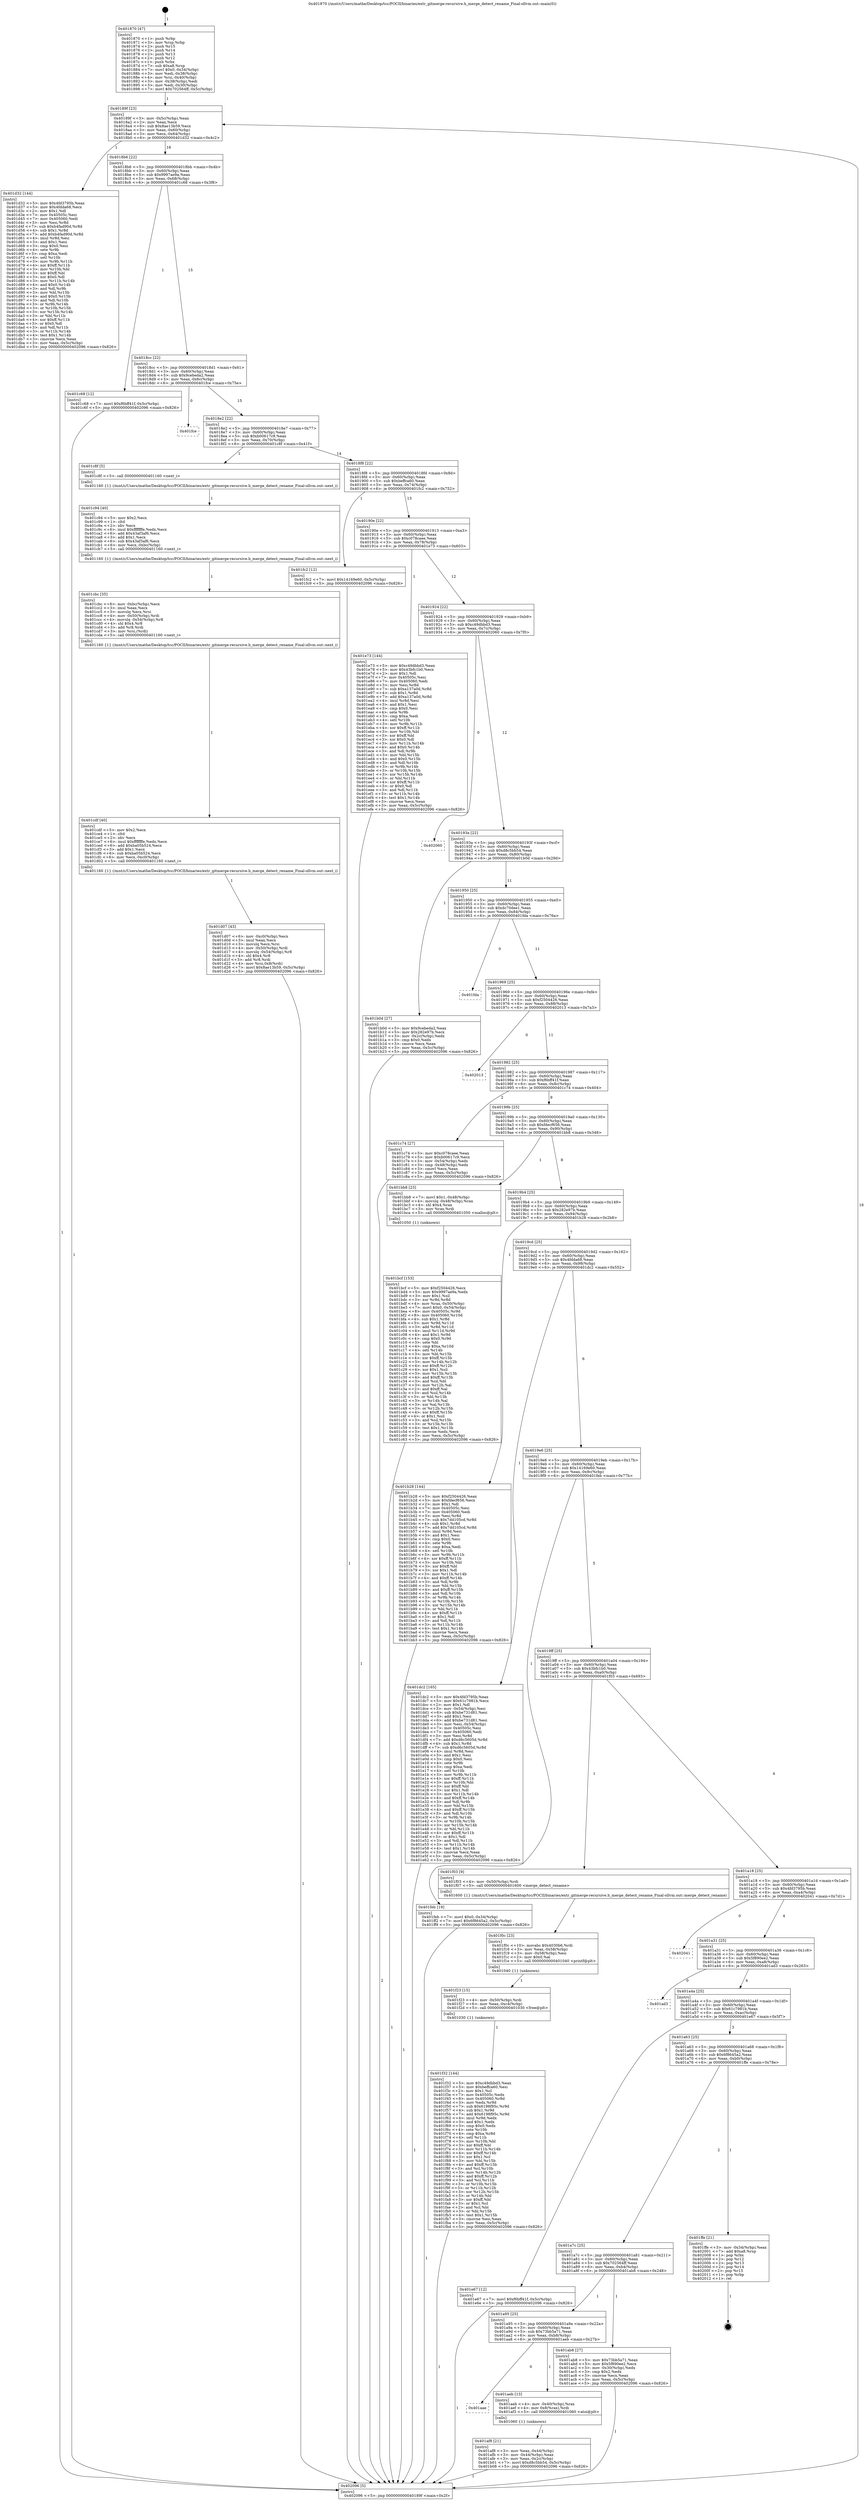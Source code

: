 digraph "0x401870" {
  label = "0x401870 (/mnt/c/Users/mathe/Desktop/tcc/POCII/binaries/extr_gitmerge-recursive.h_merge_detect_rename_Final-ollvm.out::main(0))"
  labelloc = "t"
  node[shape=record]

  Entry [label="",width=0.3,height=0.3,shape=circle,fillcolor=black,style=filled]
  "0x40189f" [label="{
     0x40189f [23]\l
     | [instrs]\l
     &nbsp;&nbsp;0x40189f \<+3\>: mov -0x5c(%rbp),%eax\l
     &nbsp;&nbsp;0x4018a2 \<+2\>: mov %eax,%ecx\l
     &nbsp;&nbsp;0x4018a4 \<+6\>: sub $0x8ae13b59,%ecx\l
     &nbsp;&nbsp;0x4018aa \<+3\>: mov %eax,-0x60(%rbp)\l
     &nbsp;&nbsp;0x4018ad \<+3\>: mov %ecx,-0x64(%rbp)\l
     &nbsp;&nbsp;0x4018b0 \<+6\>: je 0000000000401d32 \<main+0x4c2\>\l
  }"]
  "0x401d32" [label="{
     0x401d32 [144]\l
     | [instrs]\l
     &nbsp;&nbsp;0x401d32 \<+5\>: mov $0x4fd3795b,%eax\l
     &nbsp;&nbsp;0x401d37 \<+5\>: mov $0x4fdda68,%ecx\l
     &nbsp;&nbsp;0x401d3c \<+2\>: mov $0x1,%dl\l
     &nbsp;&nbsp;0x401d3e \<+7\>: mov 0x40505c,%esi\l
     &nbsp;&nbsp;0x401d45 \<+7\>: mov 0x405060,%edi\l
     &nbsp;&nbsp;0x401d4c \<+3\>: mov %esi,%r8d\l
     &nbsp;&nbsp;0x401d4f \<+7\>: sub $0xb4fad90d,%r8d\l
     &nbsp;&nbsp;0x401d56 \<+4\>: sub $0x1,%r8d\l
     &nbsp;&nbsp;0x401d5a \<+7\>: add $0xb4fad90d,%r8d\l
     &nbsp;&nbsp;0x401d61 \<+4\>: imul %r8d,%esi\l
     &nbsp;&nbsp;0x401d65 \<+3\>: and $0x1,%esi\l
     &nbsp;&nbsp;0x401d68 \<+3\>: cmp $0x0,%esi\l
     &nbsp;&nbsp;0x401d6b \<+4\>: sete %r9b\l
     &nbsp;&nbsp;0x401d6f \<+3\>: cmp $0xa,%edi\l
     &nbsp;&nbsp;0x401d72 \<+4\>: setl %r10b\l
     &nbsp;&nbsp;0x401d76 \<+3\>: mov %r9b,%r11b\l
     &nbsp;&nbsp;0x401d79 \<+4\>: xor $0xff,%r11b\l
     &nbsp;&nbsp;0x401d7d \<+3\>: mov %r10b,%bl\l
     &nbsp;&nbsp;0x401d80 \<+3\>: xor $0xff,%bl\l
     &nbsp;&nbsp;0x401d83 \<+3\>: xor $0x0,%dl\l
     &nbsp;&nbsp;0x401d86 \<+3\>: mov %r11b,%r14b\l
     &nbsp;&nbsp;0x401d89 \<+4\>: and $0x0,%r14b\l
     &nbsp;&nbsp;0x401d8d \<+3\>: and %dl,%r9b\l
     &nbsp;&nbsp;0x401d90 \<+3\>: mov %bl,%r15b\l
     &nbsp;&nbsp;0x401d93 \<+4\>: and $0x0,%r15b\l
     &nbsp;&nbsp;0x401d97 \<+3\>: and %dl,%r10b\l
     &nbsp;&nbsp;0x401d9a \<+3\>: or %r9b,%r14b\l
     &nbsp;&nbsp;0x401d9d \<+3\>: or %r10b,%r15b\l
     &nbsp;&nbsp;0x401da0 \<+3\>: xor %r15b,%r14b\l
     &nbsp;&nbsp;0x401da3 \<+3\>: or %bl,%r11b\l
     &nbsp;&nbsp;0x401da6 \<+4\>: xor $0xff,%r11b\l
     &nbsp;&nbsp;0x401daa \<+3\>: or $0x0,%dl\l
     &nbsp;&nbsp;0x401dad \<+3\>: and %dl,%r11b\l
     &nbsp;&nbsp;0x401db0 \<+3\>: or %r11b,%r14b\l
     &nbsp;&nbsp;0x401db3 \<+4\>: test $0x1,%r14b\l
     &nbsp;&nbsp;0x401db7 \<+3\>: cmovne %ecx,%eax\l
     &nbsp;&nbsp;0x401dba \<+3\>: mov %eax,-0x5c(%rbp)\l
     &nbsp;&nbsp;0x401dbd \<+5\>: jmp 0000000000402096 \<main+0x826\>\l
  }"]
  "0x4018b6" [label="{
     0x4018b6 [22]\l
     | [instrs]\l
     &nbsp;&nbsp;0x4018b6 \<+5\>: jmp 00000000004018bb \<main+0x4b\>\l
     &nbsp;&nbsp;0x4018bb \<+3\>: mov -0x60(%rbp),%eax\l
     &nbsp;&nbsp;0x4018be \<+5\>: sub $0x9997ae9a,%eax\l
     &nbsp;&nbsp;0x4018c3 \<+3\>: mov %eax,-0x68(%rbp)\l
     &nbsp;&nbsp;0x4018c6 \<+6\>: je 0000000000401c68 \<main+0x3f8\>\l
  }"]
  Exit [label="",width=0.3,height=0.3,shape=circle,fillcolor=black,style=filled,peripheries=2]
  "0x401c68" [label="{
     0x401c68 [12]\l
     | [instrs]\l
     &nbsp;&nbsp;0x401c68 \<+7\>: movl $0xf6bff41f,-0x5c(%rbp)\l
     &nbsp;&nbsp;0x401c6f \<+5\>: jmp 0000000000402096 \<main+0x826\>\l
  }"]
  "0x4018cc" [label="{
     0x4018cc [22]\l
     | [instrs]\l
     &nbsp;&nbsp;0x4018cc \<+5\>: jmp 00000000004018d1 \<main+0x61\>\l
     &nbsp;&nbsp;0x4018d1 \<+3\>: mov -0x60(%rbp),%eax\l
     &nbsp;&nbsp;0x4018d4 \<+5\>: sub $0x9cebeda2,%eax\l
     &nbsp;&nbsp;0x4018d9 \<+3\>: mov %eax,-0x6c(%rbp)\l
     &nbsp;&nbsp;0x4018dc \<+6\>: je 0000000000401fce \<main+0x75e\>\l
  }"]
  "0x401f32" [label="{
     0x401f32 [144]\l
     | [instrs]\l
     &nbsp;&nbsp;0x401f32 \<+5\>: mov $0xc49dbbd3,%eax\l
     &nbsp;&nbsp;0x401f37 \<+5\>: mov $0xbeffca60,%esi\l
     &nbsp;&nbsp;0x401f3c \<+2\>: mov $0x1,%cl\l
     &nbsp;&nbsp;0x401f3e \<+7\>: mov 0x40505c,%edx\l
     &nbsp;&nbsp;0x401f45 \<+8\>: mov 0x405060,%r8d\l
     &nbsp;&nbsp;0x401f4d \<+3\>: mov %edx,%r9d\l
     &nbsp;&nbsp;0x401f50 \<+7\>: sub $0x6198f95c,%r9d\l
     &nbsp;&nbsp;0x401f57 \<+4\>: sub $0x1,%r9d\l
     &nbsp;&nbsp;0x401f5b \<+7\>: add $0x6198f95c,%r9d\l
     &nbsp;&nbsp;0x401f62 \<+4\>: imul %r9d,%edx\l
     &nbsp;&nbsp;0x401f66 \<+3\>: and $0x1,%edx\l
     &nbsp;&nbsp;0x401f69 \<+3\>: cmp $0x0,%edx\l
     &nbsp;&nbsp;0x401f6c \<+4\>: sete %r10b\l
     &nbsp;&nbsp;0x401f70 \<+4\>: cmp $0xa,%r8d\l
     &nbsp;&nbsp;0x401f74 \<+4\>: setl %r11b\l
     &nbsp;&nbsp;0x401f78 \<+3\>: mov %r10b,%bl\l
     &nbsp;&nbsp;0x401f7b \<+3\>: xor $0xff,%bl\l
     &nbsp;&nbsp;0x401f7e \<+3\>: mov %r11b,%r14b\l
     &nbsp;&nbsp;0x401f81 \<+4\>: xor $0xff,%r14b\l
     &nbsp;&nbsp;0x401f85 \<+3\>: xor $0x1,%cl\l
     &nbsp;&nbsp;0x401f88 \<+3\>: mov %bl,%r15b\l
     &nbsp;&nbsp;0x401f8b \<+4\>: and $0xff,%r15b\l
     &nbsp;&nbsp;0x401f8f \<+3\>: and %cl,%r10b\l
     &nbsp;&nbsp;0x401f92 \<+3\>: mov %r14b,%r12b\l
     &nbsp;&nbsp;0x401f95 \<+4\>: and $0xff,%r12b\l
     &nbsp;&nbsp;0x401f99 \<+3\>: and %cl,%r11b\l
     &nbsp;&nbsp;0x401f9c \<+3\>: or %r10b,%r15b\l
     &nbsp;&nbsp;0x401f9f \<+3\>: or %r11b,%r12b\l
     &nbsp;&nbsp;0x401fa2 \<+3\>: xor %r12b,%r15b\l
     &nbsp;&nbsp;0x401fa5 \<+3\>: or %r14b,%bl\l
     &nbsp;&nbsp;0x401fa8 \<+3\>: xor $0xff,%bl\l
     &nbsp;&nbsp;0x401fab \<+3\>: or $0x1,%cl\l
     &nbsp;&nbsp;0x401fae \<+2\>: and %cl,%bl\l
     &nbsp;&nbsp;0x401fb0 \<+3\>: or %bl,%r15b\l
     &nbsp;&nbsp;0x401fb3 \<+4\>: test $0x1,%r15b\l
     &nbsp;&nbsp;0x401fb7 \<+3\>: cmovne %esi,%eax\l
     &nbsp;&nbsp;0x401fba \<+3\>: mov %eax,-0x5c(%rbp)\l
     &nbsp;&nbsp;0x401fbd \<+5\>: jmp 0000000000402096 \<main+0x826\>\l
  }"]
  "0x401fce" [label="{
     0x401fce\l
  }", style=dashed]
  "0x4018e2" [label="{
     0x4018e2 [22]\l
     | [instrs]\l
     &nbsp;&nbsp;0x4018e2 \<+5\>: jmp 00000000004018e7 \<main+0x77\>\l
     &nbsp;&nbsp;0x4018e7 \<+3\>: mov -0x60(%rbp),%eax\l
     &nbsp;&nbsp;0x4018ea \<+5\>: sub $0xb00617c9,%eax\l
     &nbsp;&nbsp;0x4018ef \<+3\>: mov %eax,-0x70(%rbp)\l
     &nbsp;&nbsp;0x4018f2 \<+6\>: je 0000000000401c8f \<main+0x41f\>\l
  }"]
  "0x401f23" [label="{
     0x401f23 [15]\l
     | [instrs]\l
     &nbsp;&nbsp;0x401f23 \<+4\>: mov -0x50(%rbp),%rdi\l
     &nbsp;&nbsp;0x401f27 \<+6\>: mov %eax,-0xc4(%rbp)\l
     &nbsp;&nbsp;0x401f2d \<+5\>: call 0000000000401030 \<free@plt\>\l
     | [calls]\l
     &nbsp;&nbsp;0x401030 \{1\} (unknown)\l
  }"]
  "0x401c8f" [label="{
     0x401c8f [5]\l
     | [instrs]\l
     &nbsp;&nbsp;0x401c8f \<+5\>: call 0000000000401160 \<next_i\>\l
     | [calls]\l
     &nbsp;&nbsp;0x401160 \{1\} (/mnt/c/Users/mathe/Desktop/tcc/POCII/binaries/extr_gitmerge-recursive.h_merge_detect_rename_Final-ollvm.out::next_i)\l
  }"]
  "0x4018f8" [label="{
     0x4018f8 [22]\l
     | [instrs]\l
     &nbsp;&nbsp;0x4018f8 \<+5\>: jmp 00000000004018fd \<main+0x8d\>\l
     &nbsp;&nbsp;0x4018fd \<+3\>: mov -0x60(%rbp),%eax\l
     &nbsp;&nbsp;0x401900 \<+5\>: sub $0xbeffca60,%eax\l
     &nbsp;&nbsp;0x401905 \<+3\>: mov %eax,-0x74(%rbp)\l
     &nbsp;&nbsp;0x401908 \<+6\>: je 0000000000401fc2 \<main+0x752\>\l
  }"]
  "0x401f0c" [label="{
     0x401f0c [23]\l
     | [instrs]\l
     &nbsp;&nbsp;0x401f0c \<+10\>: movabs $0x4030b6,%rdi\l
     &nbsp;&nbsp;0x401f16 \<+3\>: mov %eax,-0x58(%rbp)\l
     &nbsp;&nbsp;0x401f19 \<+3\>: mov -0x58(%rbp),%esi\l
     &nbsp;&nbsp;0x401f1c \<+2\>: mov $0x0,%al\l
     &nbsp;&nbsp;0x401f1e \<+5\>: call 0000000000401040 \<printf@plt\>\l
     | [calls]\l
     &nbsp;&nbsp;0x401040 \{1\} (unknown)\l
  }"]
  "0x401fc2" [label="{
     0x401fc2 [12]\l
     | [instrs]\l
     &nbsp;&nbsp;0x401fc2 \<+7\>: movl $0x14169e60,-0x5c(%rbp)\l
     &nbsp;&nbsp;0x401fc9 \<+5\>: jmp 0000000000402096 \<main+0x826\>\l
  }"]
  "0x40190e" [label="{
     0x40190e [22]\l
     | [instrs]\l
     &nbsp;&nbsp;0x40190e \<+5\>: jmp 0000000000401913 \<main+0xa3\>\l
     &nbsp;&nbsp;0x401913 \<+3\>: mov -0x60(%rbp),%eax\l
     &nbsp;&nbsp;0x401916 \<+5\>: sub $0xc078caee,%eax\l
     &nbsp;&nbsp;0x40191b \<+3\>: mov %eax,-0x78(%rbp)\l
     &nbsp;&nbsp;0x40191e \<+6\>: je 0000000000401e73 \<main+0x603\>\l
  }"]
  "0x401d07" [label="{
     0x401d07 [43]\l
     | [instrs]\l
     &nbsp;&nbsp;0x401d07 \<+6\>: mov -0xc0(%rbp),%ecx\l
     &nbsp;&nbsp;0x401d0d \<+3\>: imul %eax,%ecx\l
     &nbsp;&nbsp;0x401d10 \<+3\>: movslq %ecx,%rsi\l
     &nbsp;&nbsp;0x401d13 \<+4\>: mov -0x50(%rbp),%rdi\l
     &nbsp;&nbsp;0x401d17 \<+4\>: movslq -0x54(%rbp),%r8\l
     &nbsp;&nbsp;0x401d1b \<+4\>: shl $0x4,%r8\l
     &nbsp;&nbsp;0x401d1f \<+3\>: add %r8,%rdi\l
     &nbsp;&nbsp;0x401d22 \<+4\>: mov %rsi,0x8(%rdi)\l
     &nbsp;&nbsp;0x401d26 \<+7\>: movl $0x8ae13b59,-0x5c(%rbp)\l
     &nbsp;&nbsp;0x401d2d \<+5\>: jmp 0000000000402096 \<main+0x826\>\l
  }"]
  "0x401e73" [label="{
     0x401e73 [144]\l
     | [instrs]\l
     &nbsp;&nbsp;0x401e73 \<+5\>: mov $0xc49dbbd3,%eax\l
     &nbsp;&nbsp;0x401e78 \<+5\>: mov $0x43bfc1b0,%ecx\l
     &nbsp;&nbsp;0x401e7d \<+2\>: mov $0x1,%dl\l
     &nbsp;&nbsp;0x401e7f \<+7\>: mov 0x40505c,%esi\l
     &nbsp;&nbsp;0x401e86 \<+7\>: mov 0x405060,%edi\l
     &nbsp;&nbsp;0x401e8d \<+3\>: mov %esi,%r8d\l
     &nbsp;&nbsp;0x401e90 \<+7\>: sub $0xa137a0d,%r8d\l
     &nbsp;&nbsp;0x401e97 \<+4\>: sub $0x1,%r8d\l
     &nbsp;&nbsp;0x401e9b \<+7\>: add $0xa137a0d,%r8d\l
     &nbsp;&nbsp;0x401ea2 \<+4\>: imul %r8d,%esi\l
     &nbsp;&nbsp;0x401ea6 \<+3\>: and $0x1,%esi\l
     &nbsp;&nbsp;0x401ea9 \<+3\>: cmp $0x0,%esi\l
     &nbsp;&nbsp;0x401eac \<+4\>: sete %r9b\l
     &nbsp;&nbsp;0x401eb0 \<+3\>: cmp $0xa,%edi\l
     &nbsp;&nbsp;0x401eb3 \<+4\>: setl %r10b\l
     &nbsp;&nbsp;0x401eb7 \<+3\>: mov %r9b,%r11b\l
     &nbsp;&nbsp;0x401eba \<+4\>: xor $0xff,%r11b\l
     &nbsp;&nbsp;0x401ebe \<+3\>: mov %r10b,%bl\l
     &nbsp;&nbsp;0x401ec1 \<+3\>: xor $0xff,%bl\l
     &nbsp;&nbsp;0x401ec4 \<+3\>: xor $0x0,%dl\l
     &nbsp;&nbsp;0x401ec7 \<+3\>: mov %r11b,%r14b\l
     &nbsp;&nbsp;0x401eca \<+4\>: and $0x0,%r14b\l
     &nbsp;&nbsp;0x401ece \<+3\>: and %dl,%r9b\l
     &nbsp;&nbsp;0x401ed1 \<+3\>: mov %bl,%r15b\l
     &nbsp;&nbsp;0x401ed4 \<+4\>: and $0x0,%r15b\l
     &nbsp;&nbsp;0x401ed8 \<+3\>: and %dl,%r10b\l
     &nbsp;&nbsp;0x401edb \<+3\>: or %r9b,%r14b\l
     &nbsp;&nbsp;0x401ede \<+3\>: or %r10b,%r15b\l
     &nbsp;&nbsp;0x401ee1 \<+3\>: xor %r15b,%r14b\l
     &nbsp;&nbsp;0x401ee4 \<+3\>: or %bl,%r11b\l
     &nbsp;&nbsp;0x401ee7 \<+4\>: xor $0xff,%r11b\l
     &nbsp;&nbsp;0x401eeb \<+3\>: or $0x0,%dl\l
     &nbsp;&nbsp;0x401eee \<+3\>: and %dl,%r11b\l
     &nbsp;&nbsp;0x401ef1 \<+3\>: or %r11b,%r14b\l
     &nbsp;&nbsp;0x401ef4 \<+4\>: test $0x1,%r14b\l
     &nbsp;&nbsp;0x401ef8 \<+3\>: cmovne %ecx,%eax\l
     &nbsp;&nbsp;0x401efb \<+3\>: mov %eax,-0x5c(%rbp)\l
     &nbsp;&nbsp;0x401efe \<+5\>: jmp 0000000000402096 \<main+0x826\>\l
  }"]
  "0x401924" [label="{
     0x401924 [22]\l
     | [instrs]\l
     &nbsp;&nbsp;0x401924 \<+5\>: jmp 0000000000401929 \<main+0xb9\>\l
     &nbsp;&nbsp;0x401929 \<+3\>: mov -0x60(%rbp),%eax\l
     &nbsp;&nbsp;0x40192c \<+5\>: sub $0xc49dbbd3,%eax\l
     &nbsp;&nbsp;0x401931 \<+3\>: mov %eax,-0x7c(%rbp)\l
     &nbsp;&nbsp;0x401934 \<+6\>: je 0000000000402060 \<main+0x7f0\>\l
  }"]
  "0x401cdf" [label="{
     0x401cdf [40]\l
     | [instrs]\l
     &nbsp;&nbsp;0x401cdf \<+5\>: mov $0x2,%ecx\l
     &nbsp;&nbsp;0x401ce4 \<+1\>: cltd\l
     &nbsp;&nbsp;0x401ce5 \<+2\>: idiv %ecx\l
     &nbsp;&nbsp;0x401ce7 \<+6\>: imul $0xfffffffe,%edx,%ecx\l
     &nbsp;&nbsp;0x401ced \<+6\>: add $0xba05b524,%ecx\l
     &nbsp;&nbsp;0x401cf3 \<+3\>: add $0x1,%ecx\l
     &nbsp;&nbsp;0x401cf6 \<+6\>: sub $0xba05b524,%ecx\l
     &nbsp;&nbsp;0x401cfc \<+6\>: mov %ecx,-0xc0(%rbp)\l
     &nbsp;&nbsp;0x401d02 \<+5\>: call 0000000000401160 \<next_i\>\l
     | [calls]\l
     &nbsp;&nbsp;0x401160 \{1\} (/mnt/c/Users/mathe/Desktop/tcc/POCII/binaries/extr_gitmerge-recursive.h_merge_detect_rename_Final-ollvm.out::next_i)\l
  }"]
  "0x402060" [label="{
     0x402060\l
  }", style=dashed]
  "0x40193a" [label="{
     0x40193a [22]\l
     | [instrs]\l
     &nbsp;&nbsp;0x40193a \<+5\>: jmp 000000000040193f \<main+0xcf\>\l
     &nbsp;&nbsp;0x40193f \<+3\>: mov -0x60(%rbp),%eax\l
     &nbsp;&nbsp;0x401942 \<+5\>: sub $0xd8c5bb54,%eax\l
     &nbsp;&nbsp;0x401947 \<+3\>: mov %eax,-0x80(%rbp)\l
     &nbsp;&nbsp;0x40194a \<+6\>: je 0000000000401b0d \<main+0x29d\>\l
  }"]
  "0x401cbc" [label="{
     0x401cbc [35]\l
     | [instrs]\l
     &nbsp;&nbsp;0x401cbc \<+6\>: mov -0xbc(%rbp),%ecx\l
     &nbsp;&nbsp;0x401cc2 \<+3\>: imul %eax,%ecx\l
     &nbsp;&nbsp;0x401cc5 \<+3\>: movslq %ecx,%rsi\l
     &nbsp;&nbsp;0x401cc8 \<+4\>: mov -0x50(%rbp),%rdi\l
     &nbsp;&nbsp;0x401ccc \<+4\>: movslq -0x54(%rbp),%r8\l
     &nbsp;&nbsp;0x401cd0 \<+4\>: shl $0x4,%r8\l
     &nbsp;&nbsp;0x401cd4 \<+3\>: add %r8,%rdi\l
     &nbsp;&nbsp;0x401cd7 \<+3\>: mov %rsi,(%rdi)\l
     &nbsp;&nbsp;0x401cda \<+5\>: call 0000000000401160 \<next_i\>\l
     | [calls]\l
     &nbsp;&nbsp;0x401160 \{1\} (/mnt/c/Users/mathe/Desktop/tcc/POCII/binaries/extr_gitmerge-recursive.h_merge_detect_rename_Final-ollvm.out::next_i)\l
  }"]
  "0x401b0d" [label="{
     0x401b0d [27]\l
     | [instrs]\l
     &nbsp;&nbsp;0x401b0d \<+5\>: mov $0x9cebeda2,%eax\l
     &nbsp;&nbsp;0x401b12 \<+5\>: mov $0x282e97b,%ecx\l
     &nbsp;&nbsp;0x401b17 \<+3\>: mov -0x2c(%rbp),%edx\l
     &nbsp;&nbsp;0x401b1a \<+3\>: cmp $0x0,%edx\l
     &nbsp;&nbsp;0x401b1d \<+3\>: cmove %ecx,%eax\l
     &nbsp;&nbsp;0x401b20 \<+3\>: mov %eax,-0x5c(%rbp)\l
     &nbsp;&nbsp;0x401b23 \<+5\>: jmp 0000000000402096 \<main+0x826\>\l
  }"]
  "0x401950" [label="{
     0x401950 [25]\l
     | [instrs]\l
     &nbsp;&nbsp;0x401950 \<+5\>: jmp 0000000000401955 \<main+0xe5\>\l
     &nbsp;&nbsp;0x401955 \<+3\>: mov -0x60(%rbp),%eax\l
     &nbsp;&nbsp;0x401958 \<+5\>: sub $0xdc70dee1,%eax\l
     &nbsp;&nbsp;0x40195d \<+6\>: mov %eax,-0x84(%rbp)\l
     &nbsp;&nbsp;0x401963 \<+6\>: je 0000000000401fda \<main+0x76a\>\l
  }"]
  "0x401c94" [label="{
     0x401c94 [40]\l
     | [instrs]\l
     &nbsp;&nbsp;0x401c94 \<+5\>: mov $0x2,%ecx\l
     &nbsp;&nbsp;0x401c99 \<+1\>: cltd\l
     &nbsp;&nbsp;0x401c9a \<+2\>: idiv %ecx\l
     &nbsp;&nbsp;0x401c9c \<+6\>: imul $0xfffffffe,%edx,%ecx\l
     &nbsp;&nbsp;0x401ca2 \<+6\>: add $0x43af3af6,%ecx\l
     &nbsp;&nbsp;0x401ca8 \<+3\>: add $0x1,%ecx\l
     &nbsp;&nbsp;0x401cab \<+6\>: sub $0x43af3af6,%ecx\l
     &nbsp;&nbsp;0x401cb1 \<+6\>: mov %ecx,-0xbc(%rbp)\l
     &nbsp;&nbsp;0x401cb7 \<+5\>: call 0000000000401160 \<next_i\>\l
     | [calls]\l
     &nbsp;&nbsp;0x401160 \{1\} (/mnt/c/Users/mathe/Desktop/tcc/POCII/binaries/extr_gitmerge-recursive.h_merge_detect_rename_Final-ollvm.out::next_i)\l
  }"]
  "0x401fda" [label="{
     0x401fda\l
  }", style=dashed]
  "0x401969" [label="{
     0x401969 [25]\l
     | [instrs]\l
     &nbsp;&nbsp;0x401969 \<+5\>: jmp 000000000040196e \<main+0xfe\>\l
     &nbsp;&nbsp;0x40196e \<+3\>: mov -0x60(%rbp),%eax\l
     &nbsp;&nbsp;0x401971 \<+5\>: sub $0xf2504426,%eax\l
     &nbsp;&nbsp;0x401976 \<+6\>: mov %eax,-0x88(%rbp)\l
     &nbsp;&nbsp;0x40197c \<+6\>: je 0000000000402013 \<main+0x7a3\>\l
  }"]
  "0x401bcf" [label="{
     0x401bcf [153]\l
     | [instrs]\l
     &nbsp;&nbsp;0x401bcf \<+5\>: mov $0xf2504426,%ecx\l
     &nbsp;&nbsp;0x401bd4 \<+5\>: mov $0x9997ae9a,%edx\l
     &nbsp;&nbsp;0x401bd9 \<+3\>: mov $0x1,%sil\l
     &nbsp;&nbsp;0x401bdc \<+3\>: xor %r8d,%r8d\l
     &nbsp;&nbsp;0x401bdf \<+4\>: mov %rax,-0x50(%rbp)\l
     &nbsp;&nbsp;0x401be3 \<+7\>: movl $0x0,-0x54(%rbp)\l
     &nbsp;&nbsp;0x401bea \<+8\>: mov 0x40505c,%r9d\l
     &nbsp;&nbsp;0x401bf2 \<+8\>: mov 0x405060,%r10d\l
     &nbsp;&nbsp;0x401bfa \<+4\>: sub $0x1,%r8d\l
     &nbsp;&nbsp;0x401bfe \<+3\>: mov %r9d,%r11d\l
     &nbsp;&nbsp;0x401c01 \<+3\>: add %r8d,%r11d\l
     &nbsp;&nbsp;0x401c04 \<+4\>: imul %r11d,%r9d\l
     &nbsp;&nbsp;0x401c08 \<+4\>: and $0x1,%r9d\l
     &nbsp;&nbsp;0x401c0c \<+4\>: cmp $0x0,%r9d\l
     &nbsp;&nbsp;0x401c10 \<+3\>: sete %bl\l
     &nbsp;&nbsp;0x401c13 \<+4\>: cmp $0xa,%r10d\l
     &nbsp;&nbsp;0x401c17 \<+4\>: setl %r14b\l
     &nbsp;&nbsp;0x401c1b \<+3\>: mov %bl,%r15b\l
     &nbsp;&nbsp;0x401c1e \<+4\>: xor $0xff,%r15b\l
     &nbsp;&nbsp;0x401c22 \<+3\>: mov %r14b,%r12b\l
     &nbsp;&nbsp;0x401c25 \<+4\>: xor $0xff,%r12b\l
     &nbsp;&nbsp;0x401c29 \<+4\>: xor $0x1,%sil\l
     &nbsp;&nbsp;0x401c2d \<+3\>: mov %r15b,%r13b\l
     &nbsp;&nbsp;0x401c30 \<+4\>: and $0xff,%r13b\l
     &nbsp;&nbsp;0x401c34 \<+3\>: and %sil,%bl\l
     &nbsp;&nbsp;0x401c37 \<+3\>: mov %r12b,%al\l
     &nbsp;&nbsp;0x401c3a \<+2\>: and $0xff,%al\l
     &nbsp;&nbsp;0x401c3c \<+3\>: and %sil,%r14b\l
     &nbsp;&nbsp;0x401c3f \<+3\>: or %bl,%r13b\l
     &nbsp;&nbsp;0x401c42 \<+3\>: or %r14b,%al\l
     &nbsp;&nbsp;0x401c45 \<+3\>: xor %al,%r13b\l
     &nbsp;&nbsp;0x401c48 \<+3\>: or %r12b,%r15b\l
     &nbsp;&nbsp;0x401c4b \<+4\>: xor $0xff,%r15b\l
     &nbsp;&nbsp;0x401c4f \<+4\>: or $0x1,%sil\l
     &nbsp;&nbsp;0x401c53 \<+3\>: and %sil,%r15b\l
     &nbsp;&nbsp;0x401c56 \<+3\>: or %r15b,%r13b\l
     &nbsp;&nbsp;0x401c59 \<+4\>: test $0x1,%r13b\l
     &nbsp;&nbsp;0x401c5d \<+3\>: cmovne %edx,%ecx\l
     &nbsp;&nbsp;0x401c60 \<+3\>: mov %ecx,-0x5c(%rbp)\l
     &nbsp;&nbsp;0x401c63 \<+5\>: jmp 0000000000402096 \<main+0x826\>\l
  }"]
  "0x402013" [label="{
     0x402013\l
  }", style=dashed]
  "0x401982" [label="{
     0x401982 [25]\l
     | [instrs]\l
     &nbsp;&nbsp;0x401982 \<+5\>: jmp 0000000000401987 \<main+0x117\>\l
     &nbsp;&nbsp;0x401987 \<+3\>: mov -0x60(%rbp),%eax\l
     &nbsp;&nbsp;0x40198a \<+5\>: sub $0xf6bff41f,%eax\l
     &nbsp;&nbsp;0x40198f \<+6\>: mov %eax,-0x8c(%rbp)\l
     &nbsp;&nbsp;0x401995 \<+6\>: je 0000000000401c74 \<main+0x404\>\l
  }"]
  "0x401af8" [label="{
     0x401af8 [21]\l
     | [instrs]\l
     &nbsp;&nbsp;0x401af8 \<+3\>: mov %eax,-0x44(%rbp)\l
     &nbsp;&nbsp;0x401afb \<+3\>: mov -0x44(%rbp),%eax\l
     &nbsp;&nbsp;0x401afe \<+3\>: mov %eax,-0x2c(%rbp)\l
     &nbsp;&nbsp;0x401b01 \<+7\>: movl $0xd8c5bb54,-0x5c(%rbp)\l
     &nbsp;&nbsp;0x401b08 \<+5\>: jmp 0000000000402096 \<main+0x826\>\l
  }"]
  "0x401c74" [label="{
     0x401c74 [27]\l
     | [instrs]\l
     &nbsp;&nbsp;0x401c74 \<+5\>: mov $0xc078caee,%eax\l
     &nbsp;&nbsp;0x401c79 \<+5\>: mov $0xb00617c9,%ecx\l
     &nbsp;&nbsp;0x401c7e \<+3\>: mov -0x54(%rbp),%edx\l
     &nbsp;&nbsp;0x401c81 \<+3\>: cmp -0x48(%rbp),%edx\l
     &nbsp;&nbsp;0x401c84 \<+3\>: cmovl %ecx,%eax\l
     &nbsp;&nbsp;0x401c87 \<+3\>: mov %eax,-0x5c(%rbp)\l
     &nbsp;&nbsp;0x401c8a \<+5\>: jmp 0000000000402096 \<main+0x826\>\l
  }"]
  "0x40199b" [label="{
     0x40199b [25]\l
     | [instrs]\l
     &nbsp;&nbsp;0x40199b \<+5\>: jmp 00000000004019a0 \<main+0x130\>\l
     &nbsp;&nbsp;0x4019a0 \<+3\>: mov -0x60(%rbp),%eax\l
     &nbsp;&nbsp;0x4019a3 \<+5\>: sub $0xfdecf656,%eax\l
     &nbsp;&nbsp;0x4019a8 \<+6\>: mov %eax,-0x90(%rbp)\l
     &nbsp;&nbsp;0x4019ae \<+6\>: je 0000000000401bb8 \<main+0x348\>\l
  }"]
  "0x401aae" [label="{
     0x401aae\l
  }", style=dashed]
  "0x401bb8" [label="{
     0x401bb8 [23]\l
     | [instrs]\l
     &nbsp;&nbsp;0x401bb8 \<+7\>: movl $0x1,-0x48(%rbp)\l
     &nbsp;&nbsp;0x401bbf \<+4\>: movslq -0x48(%rbp),%rax\l
     &nbsp;&nbsp;0x401bc3 \<+4\>: shl $0x4,%rax\l
     &nbsp;&nbsp;0x401bc7 \<+3\>: mov %rax,%rdi\l
     &nbsp;&nbsp;0x401bca \<+5\>: call 0000000000401050 \<malloc@plt\>\l
     | [calls]\l
     &nbsp;&nbsp;0x401050 \{1\} (unknown)\l
  }"]
  "0x4019b4" [label="{
     0x4019b4 [25]\l
     | [instrs]\l
     &nbsp;&nbsp;0x4019b4 \<+5\>: jmp 00000000004019b9 \<main+0x149\>\l
     &nbsp;&nbsp;0x4019b9 \<+3\>: mov -0x60(%rbp),%eax\l
     &nbsp;&nbsp;0x4019bc \<+5\>: sub $0x282e97b,%eax\l
     &nbsp;&nbsp;0x4019c1 \<+6\>: mov %eax,-0x94(%rbp)\l
     &nbsp;&nbsp;0x4019c7 \<+6\>: je 0000000000401b28 \<main+0x2b8\>\l
  }"]
  "0x401aeb" [label="{
     0x401aeb [13]\l
     | [instrs]\l
     &nbsp;&nbsp;0x401aeb \<+4\>: mov -0x40(%rbp),%rax\l
     &nbsp;&nbsp;0x401aef \<+4\>: mov 0x8(%rax),%rdi\l
     &nbsp;&nbsp;0x401af3 \<+5\>: call 0000000000401060 \<atoi@plt\>\l
     | [calls]\l
     &nbsp;&nbsp;0x401060 \{1\} (unknown)\l
  }"]
  "0x401b28" [label="{
     0x401b28 [144]\l
     | [instrs]\l
     &nbsp;&nbsp;0x401b28 \<+5\>: mov $0xf2504426,%eax\l
     &nbsp;&nbsp;0x401b2d \<+5\>: mov $0xfdecf656,%ecx\l
     &nbsp;&nbsp;0x401b32 \<+2\>: mov $0x1,%dl\l
     &nbsp;&nbsp;0x401b34 \<+7\>: mov 0x40505c,%esi\l
     &nbsp;&nbsp;0x401b3b \<+7\>: mov 0x405060,%edi\l
     &nbsp;&nbsp;0x401b42 \<+3\>: mov %esi,%r8d\l
     &nbsp;&nbsp;0x401b45 \<+7\>: sub $0x7dd105cd,%r8d\l
     &nbsp;&nbsp;0x401b4c \<+4\>: sub $0x1,%r8d\l
     &nbsp;&nbsp;0x401b50 \<+7\>: add $0x7dd105cd,%r8d\l
     &nbsp;&nbsp;0x401b57 \<+4\>: imul %r8d,%esi\l
     &nbsp;&nbsp;0x401b5b \<+3\>: and $0x1,%esi\l
     &nbsp;&nbsp;0x401b5e \<+3\>: cmp $0x0,%esi\l
     &nbsp;&nbsp;0x401b61 \<+4\>: sete %r9b\l
     &nbsp;&nbsp;0x401b65 \<+3\>: cmp $0xa,%edi\l
     &nbsp;&nbsp;0x401b68 \<+4\>: setl %r10b\l
     &nbsp;&nbsp;0x401b6c \<+3\>: mov %r9b,%r11b\l
     &nbsp;&nbsp;0x401b6f \<+4\>: xor $0xff,%r11b\l
     &nbsp;&nbsp;0x401b73 \<+3\>: mov %r10b,%bl\l
     &nbsp;&nbsp;0x401b76 \<+3\>: xor $0xff,%bl\l
     &nbsp;&nbsp;0x401b79 \<+3\>: xor $0x1,%dl\l
     &nbsp;&nbsp;0x401b7c \<+3\>: mov %r11b,%r14b\l
     &nbsp;&nbsp;0x401b7f \<+4\>: and $0xff,%r14b\l
     &nbsp;&nbsp;0x401b83 \<+3\>: and %dl,%r9b\l
     &nbsp;&nbsp;0x401b86 \<+3\>: mov %bl,%r15b\l
     &nbsp;&nbsp;0x401b89 \<+4\>: and $0xff,%r15b\l
     &nbsp;&nbsp;0x401b8d \<+3\>: and %dl,%r10b\l
     &nbsp;&nbsp;0x401b90 \<+3\>: or %r9b,%r14b\l
     &nbsp;&nbsp;0x401b93 \<+3\>: or %r10b,%r15b\l
     &nbsp;&nbsp;0x401b96 \<+3\>: xor %r15b,%r14b\l
     &nbsp;&nbsp;0x401b99 \<+3\>: or %bl,%r11b\l
     &nbsp;&nbsp;0x401b9c \<+4\>: xor $0xff,%r11b\l
     &nbsp;&nbsp;0x401ba0 \<+3\>: or $0x1,%dl\l
     &nbsp;&nbsp;0x401ba3 \<+3\>: and %dl,%r11b\l
     &nbsp;&nbsp;0x401ba6 \<+3\>: or %r11b,%r14b\l
     &nbsp;&nbsp;0x401ba9 \<+4\>: test $0x1,%r14b\l
     &nbsp;&nbsp;0x401bad \<+3\>: cmovne %ecx,%eax\l
     &nbsp;&nbsp;0x401bb0 \<+3\>: mov %eax,-0x5c(%rbp)\l
     &nbsp;&nbsp;0x401bb3 \<+5\>: jmp 0000000000402096 \<main+0x826\>\l
  }"]
  "0x4019cd" [label="{
     0x4019cd [25]\l
     | [instrs]\l
     &nbsp;&nbsp;0x4019cd \<+5\>: jmp 00000000004019d2 \<main+0x162\>\l
     &nbsp;&nbsp;0x4019d2 \<+3\>: mov -0x60(%rbp),%eax\l
     &nbsp;&nbsp;0x4019d5 \<+5\>: sub $0x4fdda68,%eax\l
     &nbsp;&nbsp;0x4019da \<+6\>: mov %eax,-0x98(%rbp)\l
     &nbsp;&nbsp;0x4019e0 \<+6\>: je 0000000000401dc2 \<main+0x552\>\l
  }"]
  "0x401870" [label="{
     0x401870 [47]\l
     | [instrs]\l
     &nbsp;&nbsp;0x401870 \<+1\>: push %rbp\l
     &nbsp;&nbsp;0x401871 \<+3\>: mov %rsp,%rbp\l
     &nbsp;&nbsp;0x401874 \<+2\>: push %r15\l
     &nbsp;&nbsp;0x401876 \<+2\>: push %r14\l
     &nbsp;&nbsp;0x401878 \<+2\>: push %r13\l
     &nbsp;&nbsp;0x40187a \<+2\>: push %r12\l
     &nbsp;&nbsp;0x40187c \<+1\>: push %rbx\l
     &nbsp;&nbsp;0x40187d \<+7\>: sub $0xa8,%rsp\l
     &nbsp;&nbsp;0x401884 \<+7\>: movl $0x0,-0x34(%rbp)\l
     &nbsp;&nbsp;0x40188b \<+3\>: mov %edi,-0x38(%rbp)\l
     &nbsp;&nbsp;0x40188e \<+4\>: mov %rsi,-0x40(%rbp)\l
     &nbsp;&nbsp;0x401892 \<+3\>: mov -0x38(%rbp),%edi\l
     &nbsp;&nbsp;0x401895 \<+3\>: mov %edi,-0x30(%rbp)\l
     &nbsp;&nbsp;0x401898 \<+7\>: movl $0x702564ff,-0x5c(%rbp)\l
  }"]
  "0x401dc2" [label="{
     0x401dc2 [165]\l
     | [instrs]\l
     &nbsp;&nbsp;0x401dc2 \<+5\>: mov $0x4fd3795b,%eax\l
     &nbsp;&nbsp;0x401dc7 \<+5\>: mov $0x61c7981b,%ecx\l
     &nbsp;&nbsp;0x401dcc \<+2\>: mov $0x1,%dl\l
     &nbsp;&nbsp;0x401dce \<+3\>: mov -0x54(%rbp),%esi\l
     &nbsp;&nbsp;0x401dd1 \<+6\>: sub $0xbe731d81,%esi\l
     &nbsp;&nbsp;0x401dd7 \<+3\>: add $0x1,%esi\l
     &nbsp;&nbsp;0x401dda \<+6\>: add $0xbe731d81,%esi\l
     &nbsp;&nbsp;0x401de0 \<+3\>: mov %esi,-0x54(%rbp)\l
     &nbsp;&nbsp;0x401de3 \<+7\>: mov 0x40505c,%esi\l
     &nbsp;&nbsp;0x401dea \<+7\>: mov 0x405060,%edi\l
     &nbsp;&nbsp;0x401df1 \<+3\>: mov %esi,%r8d\l
     &nbsp;&nbsp;0x401df4 \<+7\>: add $0xd6c5605d,%r8d\l
     &nbsp;&nbsp;0x401dfb \<+4\>: sub $0x1,%r8d\l
     &nbsp;&nbsp;0x401dff \<+7\>: sub $0xd6c5605d,%r8d\l
     &nbsp;&nbsp;0x401e06 \<+4\>: imul %r8d,%esi\l
     &nbsp;&nbsp;0x401e0a \<+3\>: and $0x1,%esi\l
     &nbsp;&nbsp;0x401e0d \<+3\>: cmp $0x0,%esi\l
     &nbsp;&nbsp;0x401e10 \<+4\>: sete %r9b\l
     &nbsp;&nbsp;0x401e14 \<+3\>: cmp $0xa,%edi\l
     &nbsp;&nbsp;0x401e17 \<+4\>: setl %r10b\l
     &nbsp;&nbsp;0x401e1b \<+3\>: mov %r9b,%r11b\l
     &nbsp;&nbsp;0x401e1e \<+4\>: xor $0xff,%r11b\l
     &nbsp;&nbsp;0x401e22 \<+3\>: mov %r10b,%bl\l
     &nbsp;&nbsp;0x401e25 \<+3\>: xor $0xff,%bl\l
     &nbsp;&nbsp;0x401e28 \<+3\>: xor $0x1,%dl\l
     &nbsp;&nbsp;0x401e2b \<+3\>: mov %r11b,%r14b\l
     &nbsp;&nbsp;0x401e2e \<+4\>: and $0xff,%r14b\l
     &nbsp;&nbsp;0x401e32 \<+3\>: and %dl,%r9b\l
     &nbsp;&nbsp;0x401e35 \<+3\>: mov %bl,%r15b\l
     &nbsp;&nbsp;0x401e38 \<+4\>: and $0xff,%r15b\l
     &nbsp;&nbsp;0x401e3c \<+3\>: and %dl,%r10b\l
     &nbsp;&nbsp;0x401e3f \<+3\>: or %r9b,%r14b\l
     &nbsp;&nbsp;0x401e42 \<+3\>: or %r10b,%r15b\l
     &nbsp;&nbsp;0x401e45 \<+3\>: xor %r15b,%r14b\l
     &nbsp;&nbsp;0x401e48 \<+3\>: or %bl,%r11b\l
     &nbsp;&nbsp;0x401e4b \<+4\>: xor $0xff,%r11b\l
     &nbsp;&nbsp;0x401e4f \<+3\>: or $0x1,%dl\l
     &nbsp;&nbsp;0x401e52 \<+3\>: and %dl,%r11b\l
     &nbsp;&nbsp;0x401e55 \<+3\>: or %r11b,%r14b\l
     &nbsp;&nbsp;0x401e58 \<+4\>: test $0x1,%r14b\l
     &nbsp;&nbsp;0x401e5c \<+3\>: cmovne %ecx,%eax\l
     &nbsp;&nbsp;0x401e5f \<+3\>: mov %eax,-0x5c(%rbp)\l
     &nbsp;&nbsp;0x401e62 \<+5\>: jmp 0000000000402096 \<main+0x826\>\l
  }"]
  "0x4019e6" [label="{
     0x4019e6 [25]\l
     | [instrs]\l
     &nbsp;&nbsp;0x4019e6 \<+5\>: jmp 00000000004019eb \<main+0x17b\>\l
     &nbsp;&nbsp;0x4019eb \<+3\>: mov -0x60(%rbp),%eax\l
     &nbsp;&nbsp;0x4019ee \<+5\>: sub $0x14169e60,%eax\l
     &nbsp;&nbsp;0x4019f3 \<+6\>: mov %eax,-0x9c(%rbp)\l
     &nbsp;&nbsp;0x4019f9 \<+6\>: je 0000000000401feb \<main+0x77b\>\l
  }"]
  "0x402096" [label="{
     0x402096 [5]\l
     | [instrs]\l
     &nbsp;&nbsp;0x402096 \<+5\>: jmp 000000000040189f \<main+0x2f\>\l
  }"]
  "0x401feb" [label="{
     0x401feb [19]\l
     | [instrs]\l
     &nbsp;&nbsp;0x401feb \<+7\>: movl $0x0,-0x34(%rbp)\l
     &nbsp;&nbsp;0x401ff2 \<+7\>: movl $0x6f8645a2,-0x5c(%rbp)\l
     &nbsp;&nbsp;0x401ff9 \<+5\>: jmp 0000000000402096 \<main+0x826\>\l
  }"]
  "0x4019ff" [label="{
     0x4019ff [25]\l
     | [instrs]\l
     &nbsp;&nbsp;0x4019ff \<+5\>: jmp 0000000000401a04 \<main+0x194\>\l
     &nbsp;&nbsp;0x401a04 \<+3\>: mov -0x60(%rbp),%eax\l
     &nbsp;&nbsp;0x401a07 \<+5\>: sub $0x43bfc1b0,%eax\l
     &nbsp;&nbsp;0x401a0c \<+6\>: mov %eax,-0xa0(%rbp)\l
     &nbsp;&nbsp;0x401a12 \<+6\>: je 0000000000401f03 \<main+0x693\>\l
  }"]
  "0x401a95" [label="{
     0x401a95 [25]\l
     | [instrs]\l
     &nbsp;&nbsp;0x401a95 \<+5\>: jmp 0000000000401a9a \<main+0x22a\>\l
     &nbsp;&nbsp;0x401a9a \<+3\>: mov -0x60(%rbp),%eax\l
     &nbsp;&nbsp;0x401a9d \<+5\>: sub $0x73bb5a71,%eax\l
     &nbsp;&nbsp;0x401aa2 \<+6\>: mov %eax,-0xb8(%rbp)\l
     &nbsp;&nbsp;0x401aa8 \<+6\>: je 0000000000401aeb \<main+0x27b\>\l
  }"]
  "0x401f03" [label="{
     0x401f03 [9]\l
     | [instrs]\l
     &nbsp;&nbsp;0x401f03 \<+4\>: mov -0x50(%rbp),%rdi\l
     &nbsp;&nbsp;0x401f07 \<+5\>: call 0000000000401600 \<merge_detect_rename\>\l
     | [calls]\l
     &nbsp;&nbsp;0x401600 \{1\} (/mnt/c/Users/mathe/Desktop/tcc/POCII/binaries/extr_gitmerge-recursive.h_merge_detect_rename_Final-ollvm.out::merge_detect_rename)\l
  }"]
  "0x401a18" [label="{
     0x401a18 [25]\l
     | [instrs]\l
     &nbsp;&nbsp;0x401a18 \<+5\>: jmp 0000000000401a1d \<main+0x1ad\>\l
     &nbsp;&nbsp;0x401a1d \<+3\>: mov -0x60(%rbp),%eax\l
     &nbsp;&nbsp;0x401a20 \<+5\>: sub $0x4fd3795b,%eax\l
     &nbsp;&nbsp;0x401a25 \<+6\>: mov %eax,-0xa4(%rbp)\l
     &nbsp;&nbsp;0x401a2b \<+6\>: je 0000000000402041 \<main+0x7d1\>\l
  }"]
  "0x401ab8" [label="{
     0x401ab8 [27]\l
     | [instrs]\l
     &nbsp;&nbsp;0x401ab8 \<+5\>: mov $0x73bb5a71,%eax\l
     &nbsp;&nbsp;0x401abd \<+5\>: mov $0x5f890ee2,%ecx\l
     &nbsp;&nbsp;0x401ac2 \<+3\>: mov -0x30(%rbp),%edx\l
     &nbsp;&nbsp;0x401ac5 \<+3\>: cmp $0x2,%edx\l
     &nbsp;&nbsp;0x401ac8 \<+3\>: cmovne %ecx,%eax\l
     &nbsp;&nbsp;0x401acb \<+3\>: mov %eax,-0x5c(%rbp)\l
     &nbsp;&nbsp;0x401ace \<+5\>: jmp 0000000000402096 \<main+0x826\>\l
  }"]
  "0x402041" [label="{
     0x402041\l
  }", style=dashed]
  "0x401a31" [label="{
     0x401a31 [25]\l
     | [instrs]\l
     &nbsp;&nbsp;0x401a31 \<+5\>: jmp 0000000000401a36 \<main+0x1c6\>\l
     &nbsp;&nbsp;0x401a36 \<+3\>: mov -0x60(%rbp),%eax\l
     &nbsp;&nbsp;0x401a39 \<+5\>: sub $0x5f890ee2,%eax\l
     &nbsp;&nbsp;0x401a3e \<+6\>: mov %eax,-0xa8(%rbp)\l
     &nbsp;&nbsp;0x401a44 \<+6\>: je 0000000000401ad3 \<main+0x263\>\l
  }"]
  "0x401a7c" [label="{
     0x401a7c [25]\l
     | [instrs]\l
     &nbsp;&nbsp;0x401a7c \<+5\>: jmp 0000000000401a81 \<main+0x211\>\l
     &nbsp;&nbsp;0x401a81 \<+3\>: mov -0x60(%rbp),%eax\l
     &nbsp;&nbsp;0x401a84 \<+5\>: sub $0x702564ff,%eax\l
     &nbsp;&nbsp;0x401a89 \<+6\>: mov %eax,-0xb4(%rbp)\l
     &nbsp;&nbsp;0x401a8f \<+6\>: je 0000000000401ab8 \<main+0x248\>\l
  }"]
  "0x401ad3" [label="{
     0x401ad3\l
  }", style=dashed]
  "0x401a4a" [label="{
     0x401a4a [25]\l
     | [instrs]\l
     &nbsp;&nbsp;0x401a4a \<+5\>: jmp 0000000000401a4f \<main+0x1df\>\l
     &nbsp;&nbsp;0x401a4f \<+3\>: mov -0x60(%rbp),%eax\l
     &nbsp;&nbsp;0x401a52 \<+5\>: sub $0x61c7981b,%eax\l
     &nbsp;&nbsp;0x401a57 \<+6\>: mov %eax,-0xac(%rbp)\l
     &nbsp;&nbsp;0x401a5d \<+6\>: je 0000000000401e67 \<main+0x5f7\>\l
  }"]
  "0x401ffe" [label="{
     0x401ffe [21]\l
     | [instrs]\l
     &nbsp;&nbsp;0x401ffe \<+3\>: mov -0x34(%rbp),%eax\l
     &nbsp;&nbsp;0x402001 \<+7\>: add $0xa8,%rsp\l
     &nbsp;&nbsp;0x402008 \<+1\>: pop %rbx\l
     &nbsp;&nbsp;0x402009 \<+2\>: pop %r12\l
     &nbsp;&nbsp;0x40200b \<+2\>: pop %r13\l
     &nbsp;&nbsp;0x40200d \<+2\>: pop %r14\l
     &nbsp;&nbsp;0x40200f \<+2\>: pop %r15\l
     &nbsp;&nbsp;0x402011 \<+1\>: pop %rbp\l
     &nbsp;&nbsp;0x402012 \<+1\>: ret\l
  }"]
  "0x401e67" [label="{
     0x401e67 [12]\l
     | [instrs]\l
     &nbsp;&nbsp;0x401e67 \<+7\>: movl $0xf6bff41f,-0x5c(%rbp)\l
     &nbsp;&nbsp;0x401e6e \<+5\>: jmp 0000000000402096 \<main+0x826\>\l
  }"]
  "0x401a63" [label="{
     0x401a63 [25]\l
     | [instrs]\l
     &nbsp;&nbsp;0x401a63 \<+5\>: jmp 0000000000401a68 \<main+0x1f8\>\l
     &nbsp;&nbsp;0x401a68 \<+3\>: mov -0x60(%rbp),%eax\l
     &nbsp;&nbsp;0x401a6b \<+5\>: sub $0x6f8645a2,%eax\l
     &nbsp;&nbsp;0x401a70 \<+6\>: mov %eax,-0xb0(%rbp)\l
     &nbsp;&nbsp;0x401a76 \<+6\>: je 0000000000401ffe \<main+0x78e\>\l
  }"]
  Entry -> "0x401870" [label=" 1"]
  "0x40189f" -> "0x401d32" [label=" 1"]
  "0x40189f" -> "0x4018b6" [label=" 16"]
  "0x401ffe" -> Exit [label=" 1"]
  "0x4018b6" -> "0x401c68" [label=" 1"]
  "0x4018b6" -> "0x4018cc" [label=" 15"]
  "0x401feb" -> "0x402096" [label=" 1"]
  "0x4018cc" -> "0x401fce" [label=" 0"]
  "0x4018cc" -> "0x4018e2" [label=" 15"]
  "0x401fc2" -> "0x402096" [label=" 1"]
  "0x4018e2" -> "0x401c8f" [label=" 1"]
  "0x4018e2" -> "0x4018f8" [label=" 14"]
  "0x401f32" -> "0x402096" [label=" 1"]
  "0x4018f8" -> "0x401fc2" [label=" 1"]
  "0x4018f8" -> "0x40190e" [label=" 13"]
  "0x401f23" -> "0x401f32" [label=" 1"]
  "0x40190e" -> "0x401e73" [label=" 1"]
  "0x40190e" -> "0x401924" [label=" 12"]
  "0x401f0c" -> "0x401f23" [label=" 1"]
  "0x401924" -> "0x402060" [label=" 0"]
  "0x401924" -> "0x40193a" [label=" 12"]
  "0x401f03" -> "0x401f0c" [label=" 1"]
  "0x40193a" -> "0x401b0d" [label=" 1"]
  "0x40193a" -> "0x401950" [label=" 11"]
  "0x401e73" -> "0x402096" [label=" 1"]
  "0x401950" -> "0x401fda" [label=" 0"]
  "0x401950" -> "0x401969" [label=" 11"]
  "0x401e67" -> "0x402096" [label=" 1"]
  "0x401969" -> "0x402013" [label=" 0"]
  "0x401969" -> "0x401982" [label=" 11"]
  "0x401dc2" -> "0x402096" [label=" 1"]
  "0x401982" -> "0x401c74" [label=" 2"]
  "0x401982" -> "0x40199b" [label=" 9"]
  "0x401d32" -> "0x402096" [label=" 1"]
  "0x40199b" -> "0x401bb8" [label=" 1"]
  "0x40199b" -> "0x4019b4" [label=" 8"]
  "0x401d07" -> "0x402096" [label=" 1"]
  "0x4019b4" -> "0x401b28" [label=" 1"]
  "0x4019b4" -> "0x4019cd" [label=" 7"]
  "0x401cdf" -> "0x401d07" [label=" 1"]
  "0x4019cd" -> "0x401dc2" [label=" 1"]
  "0x4019cd" -> "0x4019e6" [label=" 6"]
  "0x401c94" -> "0x401cbc" [label=" 1"]
  "0x4019e6" -> "0x401feb" [label=" 1"]
  "0x4019e6" -> "0x4019ff" [label=" 5"]
  "0x401c8f" -> "0x401c94" [label=" 1"]
  "0x4019ff" -> "0x401f03" [label=" 1"]
  "0x4019ff" -> "0x401a18" [label=" 4"]
  "0x401c74" -> "0x402096" [label=" 2"]
  "0x401a18" -> "0x402041" [label=" 0"]
  "0x401a18" -> "0x401a31" [label=" 4"]
  "0x401c68" -> "0x402096" [label=" 1"]
  "0x401a31" -> "0x401ad3" [label=" 0"]
  "0x401a31" -> "0x401a4a" [label=" 4"]
  "0x401bb8" -> "0x401bcf" [label=" 1"]
  "0x401a4a" -> "0x401e67" [label=" 1"]
  "0x401a4a" -> "0x401a63" [label=" 3"]
  "0x401b28" -> "0x402096" [label=" 1"]
  "0x401a63" -> "0x401ffe" [label=" 1"]
  "0x401a63" -> "0x401a7c" [label=" 2"]
  "0x401bcf" -> "0x402096" [label=" 1"]
  "0x401a7c" -> "0x401ab8" [label=" 1"]
  "0x401a7c" -> "0x401a95" [label=" 1"]
  "0x401ab8" -> "0x402096" [label=" 1"]
  "0x401870" -> "0x40189f" [label=" 1"]
  "0x402096" -> "0x40189f" [label=" 16"]
  "0x401cbc" -> "0x401cdf" [label=" 1"]
  "0x401a95" -> "0x401aeb" [label=" 1"]
  "0x401a95" -> "0x401aae" [label=" 0"]
  "0x401aeb" -> "0x401af8" [label=" 1"]
  "0x401af8" -> "0x402096" [label=" 1"]
  "0x401b0d" -> "0x402096" [label=" 1"]
}
